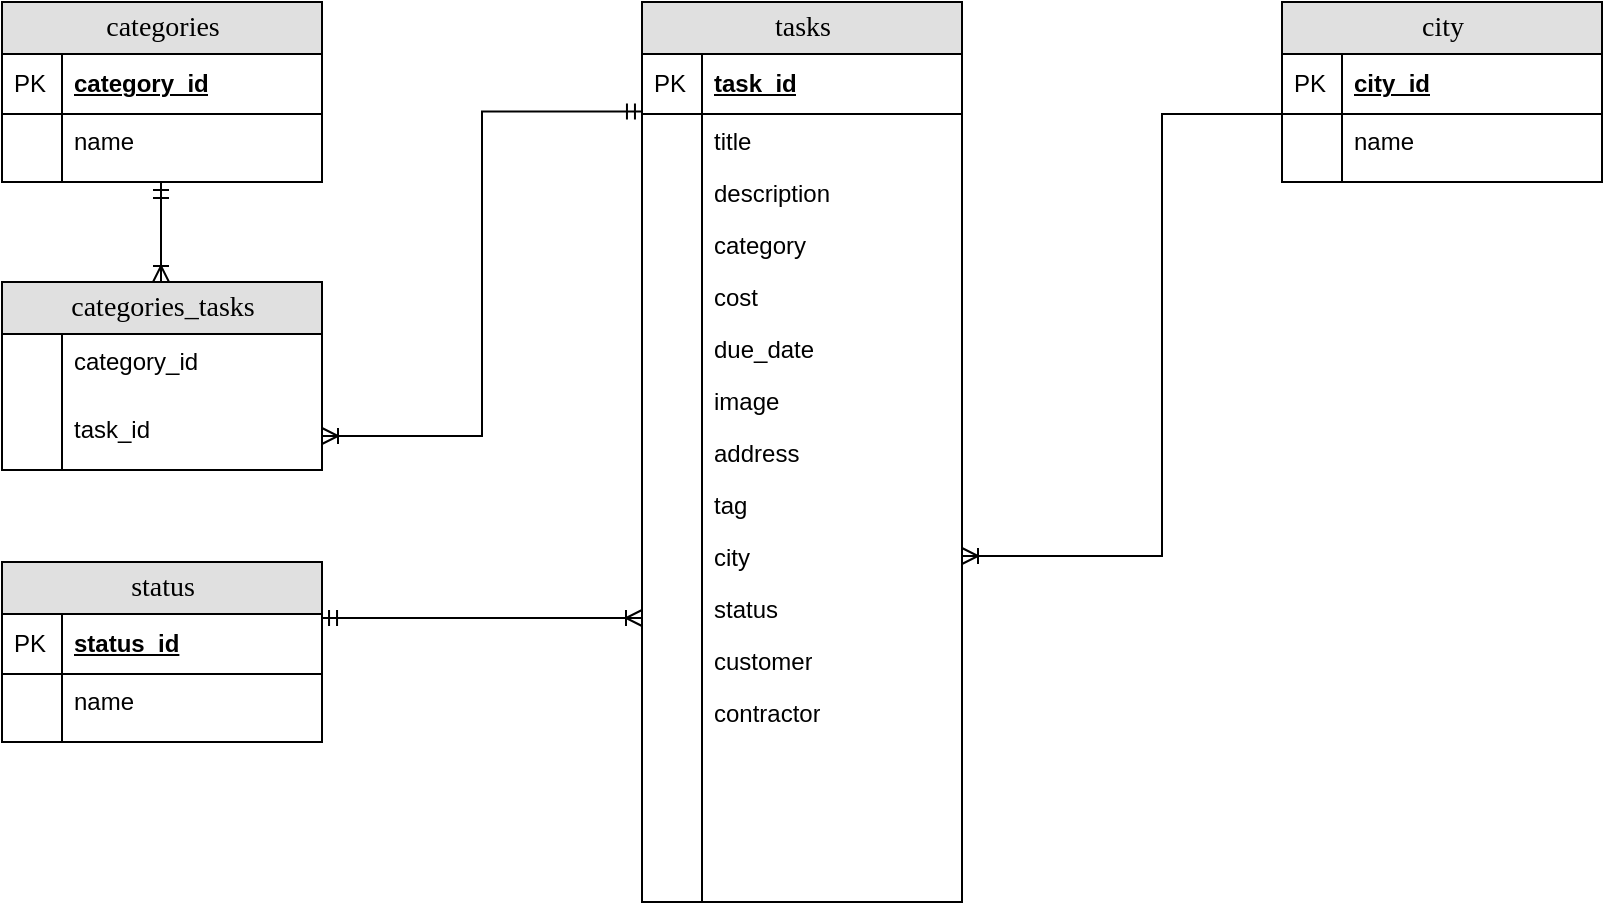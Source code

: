 <mxfile version="21.1.1" type="device">
  <diagram name="Page-1" id="e56a1550-8fbb-45ad-956c-1786394a9013">
    <mxGraphModel dx="1302" dy="683" grid="1" gridSize="10" guides="1" tooltips="1" connect="1" arrows="1" fold="1" page="1" pageScale="1" pageWidth="1100" pageHeight="850" background="none" math="0" shadow="0">
      <root>
        <mxCell id="0" />
        <mxCell id="1" parent="0" />
        <mxCell id="2e49270ec7c68f3f-30" value="tasks" style="swimlane;html=1;fontStyle=0;childLayout=stackLayout;horizontal=1;startSize=26;fillColor=#e0e0e0;horizontalStack=0;resizeParent=1;resizeLast=0;collapsible=1;marginBottom=0;swimlaneFillColor=#ffffff;align=center;rounded=0;shadow=0;comic=0;labelBackgroundColor=none;strokeWidth=1;fontFamily=Verdana;fontSize=14" parent="1" vertex="1">
          <mxGeometry x="440" y="40" width="160" height="450" as="geometry" />
        </mxCell>
        <mxCell id="2e49270ec7c68f3f-31" value="task_id" style="shape=partialRectangle;top=0;left=0;right=0;bottom=1;html=1;align=left;verticalAlign=middle;fillColor=none;spacingLeft=34;spacingRight=4;whiteSpace=wrap;overflow=hidden;rotatable=0;points=[[0,0.5],[1,0.5]];portConstraint=eastwest;dropTarget=0;fontStyle=5;" parent="2e49270ec7c68f3f-30" vertex="1">
          <mxGeometry y="26" width="160" height="30" as="geometry" />
        </mxCell>
        <mxCell id="2e49270ec7c68f3f-32" value="PK" style="shape=partialRectangle;top=0;left=0;bottom=0;html=1;fillColor=none;align=left;verticalAlign=middle;spacingLeft=4;spacingRight=4;whiteSpace=wrap;overflow=hidden;rotatable=0;points=[];portConstraint=eastwest;part=1;" parent="2e49270ec7c68f3f-31" vertex="1" connectable="0">
          <mxGeometry width="30" height="30" as="geometry" />
        </mxCell>
        <mxCell id="2e49270ec7c68f3f-33" value="title" style="shape=partialRectangle;top=0;left=0;right=0;bottom=0;html=1;align=left;verticalAlign=top;fillColor=none;spacingLeft=34;spacingRight=4;whiteSpace=wrap;overflow=hidden;rotatable=0;points=[[0,0.5],[1,0.5]];portConstraint=eastwest;dropTarget=0;" parent="2e49270ec7c68f3f-30" vertex="1">
          <mxGeometry y="56" width="160" height="26" as="geometry" />
        </mxCell>
        <mxCell id="2e49270ec7c68f3f-34" value="" style="shape=partialRectangle;top=0;left=0;bottom=0;html=1;fillColor=none;align=left;verticalAlign=top;spacingLeft=4;spacingRight=4;whiteSpace=wrap;overflow=hidden;rotatable=0;points=[];portConstraint=eastwest;part=1;" parent="2e49270ec7c68f3f-33" vertex="1" connectable="0">
          <mxGeometry width="30" height="26" as="geometry" />
        </mxCell>
        <mxCell id="2e49270ec7c68f3f-35" value="description" style="shape=partialRectangle;top=0;left=0;right=0;bottom=0;html=1;align=left;verticalAlign=top;fillColor=none;spacingLeft=34;spacingRight=4;whiteSpace=wrap;overflow=hidden;rotatable=0;points=[[0,0.5],[1,0.5]];portConstraint=eastwest;dropTarget=0;" parent="2e49270ec7c68f3f-30" vertex="1">
          <mxGeometry y="82" width="160" height="26" as="geometry" />
        </mxCell>
        <mxCell id="2e49270ec7c68f3f-36" value="" style="shape=partialRectangle;top=0;left=0;bottom=0;html=1;fillColor=none;align=left;verticalAlign=top;spacingLeft=4;spacingRight=4;whiteSpace=wrap;overflow=hidden;rotatable=0;points=[];portConstraint=eastwest;part=1;" parent="2e49270ec7c68f3f-35" vertex="1" connectable="0">
          <mxGeometry width="30" height="26" as="geometry" />
        </mxCell>
        <mxCell id="2e49270ec7c68f3f-37" value="category" style="shape=partialRectangle;top=0;left=0;right=0;bottom=0;html=1;align=left;verticalAlign=top;fillColor=none;spacingLeft=34;spacingRight=4;whiteSpace=wrap;overflow=hidden;rotatable=0;points=[[0,0.5],[1,0.5]];portConstraint=eastwest;dropTarget=0;" parent="2e49270ec7c68f3f-30" vertex="1">
          <mxGeometry y="108" width="160" height="26" as="geometry" />
        </mxCell>
        <mxCell id="2e49270ec7c68f3f-38" value="" style="shape=partialRectangle;top=0;left=0;bottom=0;html=1;fillColor=none;align=left;verticalAlign=top;spacingLeft=4;spacingRight=4;whiteSpace=wrap;overflow=hidden;rotatable=0;points=[];portConstraint=eastwest;part=1;" parent="2e49270ec7c68f3f-37" vertex="1" connectable="0">
          <mxGeometry width="30" height="26" as="geometry" />
        </mxCell>
        <mxCell id="j1W3ZqV_Ikn1eHTKqDhA-2" value="cost" style="shape=partialRectangle;top=0;left=0;right=0;bottom=0;html=1;align=left;verticalAlign=top;fillColor=none;spacingLeft=34;spacingRight=4;whiteSpace=wrap;overflow=hidden;rotatable=0;points=[[0,0.5],[1,0.5]];portConstraint=eastwest;dropTarget=0;" vertex="1" parent="2e49270ec7c68f3f-30">
          <mxGeometry y="134" width="160" height="26" as="geometry" />
        </mxCell>
        <mxCell id="j1W3ZqV_Ikn1eHTKqDhA-3" value="" style="shape=partialRectangle;top=0;left=0;bottom=0;html=1;fillColor=none;align=left;verticalAlign=top;spacingLeft=4;spacingRight=4;whiteSpace=wrap;overflow=hidden;rotatable=0;points=[];portConstraint=eastwest;part=1;" vertex="1" connectable="0" parent="j1W3ZqV_Ikn1eHTKqDhA-2">
          <mxGeometry width="30" height="26" as="geometry" />
        </mxCell>
        <mxCell id="j1W3ZqV_Ikn1eHTKqDhA-6" value="due_date" style="shape=partialRectangle;top=0;left=0;right=0;bottom=0;html=1;align=left;verticalAlign=top;fillColor=none;spacingLeft=34;spacingRight=4;whiteSpace=wrap;overflow=hidden;rotatable=0;points=[[0,0.5],[1,0.5]];portConstraint=eastwest;dropTarget=0;" vertex="1" parent="2e49270ec7c68f3f-30">
          <mxGeometry y="160" width="160" height="26" as="geometry" />
        </mxCell>
        <mxCell id="j1W3ZqV_Ikn1eHTKqDhA-7" value="" style="shape=partialRectangle;top=0;left=0;bottom=0;html=1;fillColor=none;align=left;verticalAlign=top;spacingLeft=4;spacingRight=4;whiteSpace=wrap;overflow=hidden;rotatable=0;points=[];portConstraint=eastwest;part=1;" vertex="1" connectable="0" parent="j1W3ZqV_Ikn1eHTKqDhA-6">
          <mxGeometry width="30" height="26" as="geometry" />
        </mxCell>
        <mxCell id="j1W3ZqV_Ikn1eHTKqDhA-4" value="image" style="shape=partialRectangle;top=0;left=0;right=0;bottom=0;html=1;align=left;verticalAlign=top;fillColor=none;spacingLeft=34;spacingRight=4;whiteSpace=wrap;overflow=hidden;rotatable=0;points=[[0,0.5],[1,0.5]];portConstraint=eastwest;dropTarget=0;" vertex="1" parent="2e49270ec7c68f3f-30">
          <mxGeometry y="186" width="160" height="26" as="geometry" />
        </mxCell>
        <mxCell id="j1W3ZqV_Ikn1eHTKqDhA-5" value="" style="shape=partialRectangle;top=0;left=0;bottom=0;html=1;fillColor=none;align=left;verticalAlign=top;spacingLeft=4;spacingRight=4;whiteSpace=wrap;overflow=hidden;rotatable=0;points=[];portConstraint=eastwest;part=1;" vertex="1" connectable="0" parent="j1W3ZqV_Ikn1eHTKqDhA-4">
          <mxGeometry width="30" height="26" as="geometry" />
        </mxCell>
        <mxCell id="j1W3ZqV_Ikn1eHTKqDhA-8" value="address" style="shape=partialRectangle;top=0;left=0;right=0;bottom=0;html=1;align=left;verticalAlign=top;fillColor=none;spacingLeft=34;spacingRight=4;whiteSpace=wrap;overflow=hidden;rotatable=0;points=[[0,0.5],[1,0.5]];portConstraint=eastwest;dropTarget=0;" vertex="1" parent="2e49270ec7c68f3f-30">
          <mxGeometry y="212" width="160" height="26" as="geometry" />
        </mxCell>
        <mxCell id="j1W3ZqV_Ikn1eHTKqDhA-9" value="" style="shape=partialRectangle;top=0;left=0;bottom=0;html=1;fillColor=none;align=left;verticalAlign=top;spacingLeft=4;spacingRight=4;whiteSpace=wrap;overflow=hidden;rotatable=0;points=[];portConstraint=eastwest;part=1;" vertex="1" connectable="0" parent="j1W3ZqV_Ikn1eHTKqDhA-8">
          <mxGeometry width="30" height="26" as="geometry" />
        </mxCell>
        <mxCell id="j1W3ZqV_Ikn1eHTKqDhA-10" value="tag" style="shape=partialRectangle;top=0;left=0;right=0;bottom=0;html=1;align=left;verticalAlign=top;fillColor=none;spacingLeft=34;spacingRight=4;whiteSpace=wrap;overflow=hidden;rotatable=0;points=[[0,0.5],[1,0.5]];portConstraint=eastwest;dropTarget=0;" vertex="1" parent="2e49270ec7c68f3f-30">
          <mxGeometry y="238" width="160" height="26" as="geometry" />
        </mxCell>
        <mxCell id="j1W3ZqV_Ikn1eHTKqDhA-11" value="" style="shape=partialRectangle;top=0;left=0;bottom=0;html=1;fillColor=none;align=left;verticalAlign=top;spacingLeft=4;spacingRight=4;whiteSpace=wrap;overflow=hidden;rotatable=0;points=[];portConstraint=eastwest;part=1;" vertex="1" connectable="0" parent="j1W3ZqV_Ikn1eHTKqDhA-10">
          <mxGeometry width="30" height="26" as="geometry" />
        </mxCell>
        <mxCell id="j1W3ZqV_Ikn1eHTKqDhA-12" value="city" style="shape=partialRectangle;top=0;left=0;right=0;bottom=0;html=1;align=left;verticalAlign=top;fillColor=none;spacingLeft=34;spacingRight=4;whiteSpace=wrap;overflow=hidden;rotatable=0;points=[[0,0.5],[1,0.5]];portConstraint=eastwest;dropTarget=0;" vertex="1" parent="2e49270ec7c68f3f-30">
          <mxGeometry y="264" width="160" height="26" as="geometry" />
        </mxCell>
        <mxCell id="j1W3ZqV_Ikn1eHTKqDhA-13" value="" style="shape=partialRectangle;top=0;left=0;bottom=0;html=1;fillColor=none;align=left;verticalAlign=top;spacingLeft=4;spacingRight=4;whiteSpace=wrap;overflow=hidden;rotatable=0;points=[];portConstraint=eastwest;part=1;" vertex="1" connectable="0" parent="j1W3ZqV_Ikn1eHTKqDhA-12">
          <mxGeometry width="30" height="26" as="geometry" />
        </mxCell>
        <mxCell id="j1W3ZqV_Ikn1eHTKqDhA-14" value="status" style="shape=partialRectangle;top=0;left=0;right=0;bottom=0;html=1;align=left;verticalAlign=top;fillColor=none;spacingLeft=34;spacingRight=4;whiteSpace=wrap;overflow=hidden;rotatable=0;points=[[0,0.5],[1,0.5]];portConstraint=eastwest;dropTarget=0;" vertex="1" parent="2e49270ec7c68f3f-30">
          <mxGeometry y="290" width="160" height="26" as="geometry" />
        </mxCell>
        <mxCell id="j1W3ZqV_Ikn1eHTKqDhA-15" value="" style="shape=partialRectangle;top=0;left=0;bottom=0;html=1;fillColor=none;align=left;verticalAlign=top;spacingLeft=4;spacingRight=4;whiteSpace=wrap;overflow=hidden;rotatable=0;points=[];portConstraint=eastwest;part=1;" vertex="1" connectable="0" parent="j1W3ZqV_Ikn1eHTKqDhA-14">
          <mxGeometry width="30" height="26" as="geometry" />
        </mxCell>
        <mxCell id="j1W3ZqV_Ikn1eHTKqDhA-18" value="customer" style="shape=partialRectangle;top=0;left=0;right=0;bottom=0;html=1;align=left;verticalAlign=top;fillColor=none;spacingLeft=34;spacingRight=4;whiteSpace=wrap;overflow=hidden;rotatable=0;points=[[0,0.5],[1,0.5]];portConstraint=eastwest;dropTarget=0;" vertex="1" parent="2e49270ec7c68f3f-30">
          <mxGeometry y="316" width="160" height="26" as="geometry" />
        </mxCell>
        <mxCell id="j1W3ZqV_Ikn1eHTKqDhA-19" value="" style="shape=partialRectangle;top=0;left=0;bottom=0;html=1;fillColor=none;align=left;verticalAlign=top;spacingLeft=4;spacingRight=4;whiteSpace=wrap;overflow=hidden;rotatable=0;points=[];portConstraint=eastwest;part=1;" vertex="1" connectable="0" parent="j1W3ZqV_Ikn1eHTKqDhA-18">
          <mxGeometry width="30" height="26" as="geometry" />
        </mxCell>
        <mxCell id="j1W3ZqV_Ikn1eHTKqDhA-20" value="contractor" style="shape=partialRectangle;top=0;left=0;right=0;bottom=0;html=1;align=left;verticalAlign=top;fillColor=none;spacingLeft=34;spacingRight=4;whiteSpace=wrap;overflow=hidden;rotatable=0;points=[[0,0.5],[1,0.5]];portConstraint=eastwest;dropTarget=0;" vertex="1" parent="2e49270ec7c68f3f-30">
          <mxGeometry y="342" width="160" height="26" as="geometry" />
        </mxCell>
        <mxCell id="j1W3ZqV_Ikn1eHTKqDhA-21" value="" style="shape=partialRectangle;top=0;left=0;bottom=0;html=1;fillColor=none;align=left;verticalAlign=top;spacingLeft=4;spacingRight=4;whiteSpace=wrap;overflow=hidden;rotatable=0;points=[];portConstraint=eastwest;part=1;" vertex="1" connectable="0" parent="j1W3ZqV_Ikn1eHTKqDhA-20">
          <mxGeometry width="30" height="26" as="geometry" />
        </mxCell>
        <mxCell id="2e49270ec7c68f3f-39" value="" style="shape=partialRectangle;top=0;left=0;right=0;bottom=0;html=1;align=left;verticalAlign=top;fillColor=none;spacingLeft=34;spacingRight=4;whiteSpace=wrap;overflow=hidden;rotatable=0;points=[[0,0.5],[1,0.5]];portConstraint=eastwest;dropTarget=0;" parent="2e49270ec7c68f3f-30" vertex="1">
          <mxGeometry y="368" width="160" height="82" as="geometry" />
        </mxCell>
        <mxCell id="2e49270ec7c68f3f-40" value="" style="shape=partialRectangle;top=0;left=0;bottom=0;html=1;fillColor=none;align=left;verticalAlign=top;spacingLeft=4;spacingRight=4;whiteSpace=wrap;overflow=hidden;rotatable=0;points=[];portConstraint=eastwest;part=1;" parent="2e49270ec7c68f3f-39" vertex="1" connectable="0">
          <mxGeometry width="30" height="82" as="geometry" />
        </mxCell>
        <mxCell id="j1W3ZqV_Ikn1eHTKqDhA-22" value="categories" style="swimlane;html=1;fontStyle=0;childLayout=stackLayout;horizontal=1;startSize=26;fillColor=#e0e0e0;horizontalStack=0;resizeParent=1;resizeLast=0;collapsible=1;marginBottom=0;swimlaneFillColor=#ffffff;align=center;rounded=0;shadow=0;comic=0;labelBackgroundColor=none;strokeWidth=1;fontFamily=Verdana;fontSize=14" vertex="1" parent="1">
          <mxGeometry x="120" y="40" width="160" height="90" as="geometry" />
        </mxCell>
        <mxCell id="j1W3ZqV_Ikn1eHTKqDhA-23" value="category_id" style="shape=partialRectangle;top=0;left=0;right=0;bottom=1;html=1;align=left;verticalAlign=middle;fillColor=none;spacingLeft=34;spacingRight=4;whiteSpace=wrap;overflow=hidden;rotatable=0;points=[[0,0.5],[1,0.5]];portConstraint=eastwest;dropTarget=0;fontStyle=5;" vertex="1" parent="j1W3ZqV_Ikn1eHTKqDhA-22">
          <mxGeometry y="26" width="160" height="30" as="geometry" />
        </mxCell>
        <mxCell id="j1W3ZqV_Ikn1eHTKqDhA-24" value="PK" style="shape=partialRectangle;top=0;left=0;bottom=0;html=1;fillColor=none;align=left;verticalAlign=middle;spacingLeft=4;spacingRight=4;whiteSpace=wrap;overflow=hidden;rotatable=0;points=[];portConstraint=eastwest;part=1;" vertex="1" connectable="0" parent="j1W3ZqV_Ikn1eHTKqDhA-23">
          <mxGeometry width="30" height="30" as="geometry" />
        </mxCell>
        <mxCell id="j1W3ZqV_Ikn1eHTKqDhA-25" value="name" style="shape=partialRectangle;top=0;left=0;right=0;bottom=0;html=1;align=left;verticalAlign=top;fillColor=none;spacingLeft=34;spacingRight=4;whiteSpace=wrap;overflow=hidden;rotatable=0;points=[[0,0.5],[1,0.5]];portConstraint=eastwest;dropTarget=0;" vertex="1" parent="j1W3ZqV_Ikn1eHTKqDhA-22">
          <mxGeometry y="56" width="160" height="34" as="geometry" />
        </mxCell>
        <mxCell id="j1W3ZqV_Ikn1eHTKqDhA-26" value="" style="shape=partialRectangle;top=0;left=0;bottom=0;html=1;fillColor=none;align=left;verticalAlign=top;spacingLeft=4;spacingRight=4;whiteSpace=wrap;overflow=hidden;rotatable=0;points=[];portConstraint=eastwest;part=1;" vertex="1" connectable="0" parent="j1W3ZqV_Ikn1eHTKqDhA-25">
          <mxGeometry width="30" height="34" as="geometry" />
        </mxCell>
        <mxCell id="j1W3ZqV_Ikn1eHTKqDhA-51" value="city" style="swimlane;html=1;fontStyle=0;childLayout=stackLayout;horizontal=1;startSize=26;fillColor=#e0e0e0;horizontalStack=0;resizeParent=1;resizeLast=0;collapsible=1;marginBottom=0;swimlaneFillColor=#ffffff;align=center;rounded=0;shadow=0;comic=0;labelBackgroundColor=none;strokeWidth=1;fontFamily=Verdana;fontSize=14" vertex="1" parent="1">
          <mxGeometry x="760" y="40" width="160" height="90" as="geometry" />
        </mxCell>
        <mxCell id="j1W3ZqV_Ikn1eHTKqDhA-52" value="city_id" style="shape=partialRectangle;top=0;left=0;right=0;bottom=1;html=1;align=left;verticalAlign=middle;fillColor=none;spacingLeft=34;spacingRight=4;whiteSpace=wrap;overflow=hidden;rotatable=0;points=[[0,0.5],[1,0.5]];portConstraint=eastwest;dropTarget=0;fontStyle=5;" vertex="1" parent="j1W3ZqV_Ikn1eHTKqDhA-51">
          <mxGeometry y="26" width="160" height="30" as="geometry" />
        </mxCell>
        <mxCell id="j1W3ZqV_Ikn1eHTKqDhA-53" value="PK" style="shape=partialRectangle;top=0;left=0;bottom=0;html=1;fillColor=none;align=left;verticalAlign=middle;spacingLeft=4;spacingRight=4;whiteSpace=wrap;overflow=hidden;rotatable=0;points=[];portConstraint=eastwest;part=1;" vertex="1" connectable="0" parent="j1W3ZqV_Ikn1eHTKqDhA-52">
          <mxGeometry width="30" height="30" as="geometry" />
        </mxCell>
        <mxCell id="j1W3ZqV_Ikn1eHTKqDhA-54" value="name" style="shape=partialRectangle;top=0;left=0;right=0;bottom=0;html=1;align=left;verticalAlign=top;fillColor=none;spacingLeft=34;spacingRight=4;whiteSpace=wrap;overflow=hidden;rotatable=0;points=[[0,0.5],[1,0.5]];portConstraint=eastwest;dropTarget=0;" vertex="1" parent="j1W3ZqV_Ikn1eHTKqDhA-51">
          <mxGeometry y="56" width="160" height="34" as="geometry" />
        </mxCell>
        <mxCell id="j1W3ZqV_Ikn1eHTKqDhA-55" value="" style="shape=partialRectangle;top=0;left=0;bottom=0;html=1;fillColor=none;align=left;verticalAlign=top;spacingLeft=4;spacingRight=4;whiteSpace=wrap;overflow=hidden;rotatable=0;points=[];portConstraint=eastwest;part=1;" vertex="1" connectable="0" parent="j1W3ZqV_Ikn1eHTKqDhA-54">
          <mxGeometry width="30" height="34" as="geometry" />
        </mxCell>
        <mxCell id="j1W3ZqV_Ikn1eHTKqDhA-56" value="status" style="swimlane;html=1;fontStyle=0;childLayout=stackLayout;horizontal=1;startSize=26;fillColor=#e0e0e0;horizontalStack=0;resizeParent=1;resizeLast=0;collapsible=1;marginBottom=0;swimlaneFillColor=#ffffff;align=center;rounded=0;shadow=0;comic=0;labelBackgroundColor=none;strokeWidth=1;fontFamily=Verdana;fontSize=14" vertex="1" parent="1">
          <mxGeometry x="120" y="320" width="160" height="90" as="geometry" />
        </mxCell>
        <mxCell id="j1W3ZqV_Ikn1eHTKqDhA-57" value="status_id" style="shape=partialRectangle;top=0;left=0;right=0;bottom=1;html=1;align=left;verticalAlign=middle;fillColor=none;spacingLeft=34;spacingRight=4;whiteSpace=wrap;overflow=hidden;rotatable=0;points=[[0,0.5],[1,0.5]];portConstraint=eastwest;dropTarget=0;fontStyle=5;" vertex="1" parent="j1W3ZqV_Ikn1eHTKqDhA-56">
          <mxGeometry y="26" width="160" height="30" as="geometry" />
        </mxCell>
        <mxCell id="j1W3ZqV_Ikn1eHTKqDhA-58" value="PK" style="shape=partialRectangle;top=0;left=0;bottom=0;html=1;fillColor=none;align=left;verticalAlign=middle;spacingLeft=4;spacingRight=4;whiteSpace=wrap;overflow=hidden;rotatable=0;points=[];portConstraint=eastwest;part=1;" vertex="1" connectable="0" parent="j1W3ZqV_Ikn1eHTKqDhA-57">
          <mxGeometry width="30" height="30" as="geometry" />
        </mxCell>
        <mxCell id="j1W3ZqV_Ikn1eHTKqDhA-59" value="name" style="shape=partialRectangle;top=0;left=0;right=0;bottom=0;html=1;align=left;verticalAlign=top;fillColor=none;spacingLeft=34;spacingRight=4;whiteSpace=wrap;overflow=hidden;rotatable=0;points=[[0,0.5],[1,0.5]];portConstraint=eastwest;dropTarget=0;" vertex="1" parent="j1W3ZqV_Ikn1eHTKqDhA-56">
          <mxGeometry y="56" width="160" height="34" as="geometry" />
        </mxCell>
        <mxCell id="j1W3ZqV_Ikn1eHTKqDhA-60" value="" style="shape=partialRectangle;top=0;left=0;bottom=0;html=1;fillColor=none;align=left;verticalAlign=top;spacingLeft=4;spacingRight=4;whiteSpace=wrap;overflow=hidden;rotatable=0;points=[];portConstraint=eastwest;part=1;" vertex="1" connectable="0" parent="j1W3ZqV_Ikn1eHTKqDhA-59">
          <mxGeometry width="30" height="34" as="geometry" />
        </mxCell>
        <mxCell id="j1W3ZqV_Ikn1eHTKqDhA-63" value="" style="edgeStyle=elbowEdgeStyle;fontSize=12;html=1;endArrow=ERoneToMany;rounded=0;entryX=1;entryY=0.5;entryDx=0;entryDy=0;" edge="1" parent="1" target="j1W3ZqV_Ikn1eHTKqDhA-12">
          <mxGeometry width="100" height="100" relative="1" as="geometry">
            <mxPoint x="760" y="96" as="sourcePoint" />
            <mxPoint x="760" y="260" as="targetPoint" />
            <Array as="points">
              <mxPoint x="700" y="320" />
            </Array>
          </mxGeometry>
        </mxCell>
        <mxCell id="j1W3ZqV_Ikn1eHTKqDhA-64" value="categories_tasks" style="swimlane;fontStyle=0;childLayout=stackLayout;horizontal=1;startSize=26;fillColor=#e0e0e0;horizontalStack=0;resizeParent=1;resizeLast=0;collapsible=1;marginBottom=0;swimlaneFillColor=#ffffff;align=center;rounded=0;shadow=0;comic=0;labelBackgroundColor=none;strokeWidth=1;fontFamily=Verdana;fontSize=14;html=1;" vertex="1" parent="1">
          <mxGeometry x="120" y="180" width="160" height="94" as="geometry" />
        </mxCell>
        <mxCell id="j1W3ZqV_Ikn1eHTKqDhA-67" value="category_id" style="shape=partialRectangle;top=0;left=0;right=0;bottom=0;html=1;align=left;verticalAlign=top;fillColor=none;spacingLeft=34;spacingRight=4;whiteSpace=wrap;overflow=hidden;rotatable=0;points=[[0,0.5],[1,0.5]];portConstraint=eastwest;dropTarget=0;" vertex="1" parent="j1W3ZqV_Ikn1eHTKqDhA-64">
          <mxGeometry y="26" width="160" height="34" as="geometry" />
        </mxCell>
        <mxCell id="j1W3ZqV_Ikn1eHTKqDhA-68" value="" style="shape=partialRectangle;top=0;left=0;bottom=0;html=1;fillColor=none;align=left;verticalAlign=top;spacingLeft=4;spacingRight=4;whiteSpace=wrap;overflow=hidden;rotatable=0;points=[];portConstraint=eastwest;part=1;" vertex="1" connectable="0" parent="j1W3ZqV_Ikn1eHTKqDhA-67">
          <mxGeometry width="30" height="34" as="geometry" />
        </mxCell>
        <mxCell id="j1W3ZqV_Ikn1eHTKqDhA-73" value="task_id" style="shape=partialRectangle;top=0;left=0;right=0;bottom=0;html=1;align=left;verticalAlign=top;fillColor=none;spacingLeft=34;spacingRight=4;whiteSpace=wrap;overflow=hidden;rotatable=0;points=[[0,0.5],[1,0.5]];portConstraint=eastwest;dropTarget=0;" vertex="1" parent="j1W3ZqV_Ikn1eHTKqDhA-64">
          <mxGeometry y="60" width="160" height="34" as="geometry" />
        </mxCell>
        <mxCell id="j1W3ZqV_Ikn1eHTKqDhA-74" value="" style="shape=partialRectangle;top=0;left=0;bottom=0;html=1;fillColor=none;align=left;verticalAlign=top;spacingLeft=4;spacingRight=4;whiteSpace=wrap;overflow=hidden;rotatable=0;points=[];portConstraint=eastwest;part=1;" vertex="1" connectable="0" parent="j1W3ZqV_Ikn1eHTKqDhA-73">
          <mxGeometry width="30" height="34" as="geometry" />
        </mxCell>
        <mxCell id="j1W3ZqV_Ikn1eHTKqDhA-75" value="" style="edgeStyle=elbowEdgeStyle;fontSize=12;html=1;endArrow=ERoneToMany;startArrow=ERmandOne;rounded=0;fontFamily=Helvetica;fontColor=default;exitX=0.003;exitY=0.96;exitDx=0;exitDy=0;exitPerimeter=0;entryX=1;entryY=0.5;entryDx=0;entryDy=0;" edge="1" parent="1" source="2e49270ec7c68f3f-31" target="j1W3ZqV_Ikn1eHTKqDhA-73">
          <mxGeometry width="100" height="100" relative="1" as="geometry">
            <mxPoint x="370" y="390" as="sourcePoint" />
            <mxPoint x="270" y="310" as="targetPoint" />
          </mxGeometry>
        </mxCell>
        <mxCell id="j1W3ZqV_Ikn1eHTKqDhA-76" value="" style="edgeStyle=elbowEdgeStyle;fontSize=12;html=1;endArrow=ERoneToMany;startArrow=ERmandOne;rounded=0;fontFamily=Helvetica;fontColor=default;" edge="1" parent="1">
          <mxGeometry width="100" height="100" relative="1" as="geometry">
            <mxPoint x="199.5" y="130" as="sourcePoint" />
            <mxPoint x="200" y="180" as="targetPoint" />
            <Array as="points">
              <mxPoint x="199.5" y="200" />
            </Array>
          </mxGeometry>
        </mxCell>
        <mxCell id="j1W3ZqV_Ikn1eHTKqDhA-77" value="" style="edgeStyle=elbowEdgeStyle;fontSize=12;html=1;endArrow=ERoneToMany;startArrow=ERmandOne;rounded=0;fontFamily=Helvetica;fontColor=default;exitX=0.997;exitY=0.067;exitDx=0;exitDy=0;exitPerimeter=0;" edge="1" parent="1" source="j1W3ZqV_Ikn1eHTKqDhA-57">
          <mxGeometry width="100" height="100" relative="1" as="geometry">
            <mxPoint x="290" y="348" as="sourcePoint" />
            <mxPoint x="440" y="348" as="targetPoint" />
            <Array as="points">
              <mxPoint x="340" y="348" />
            </Array>
          </mxGeometry>
        </mxCell>
      </root>
    </mxGraphModel>
  </diagram>
</mxfile>

